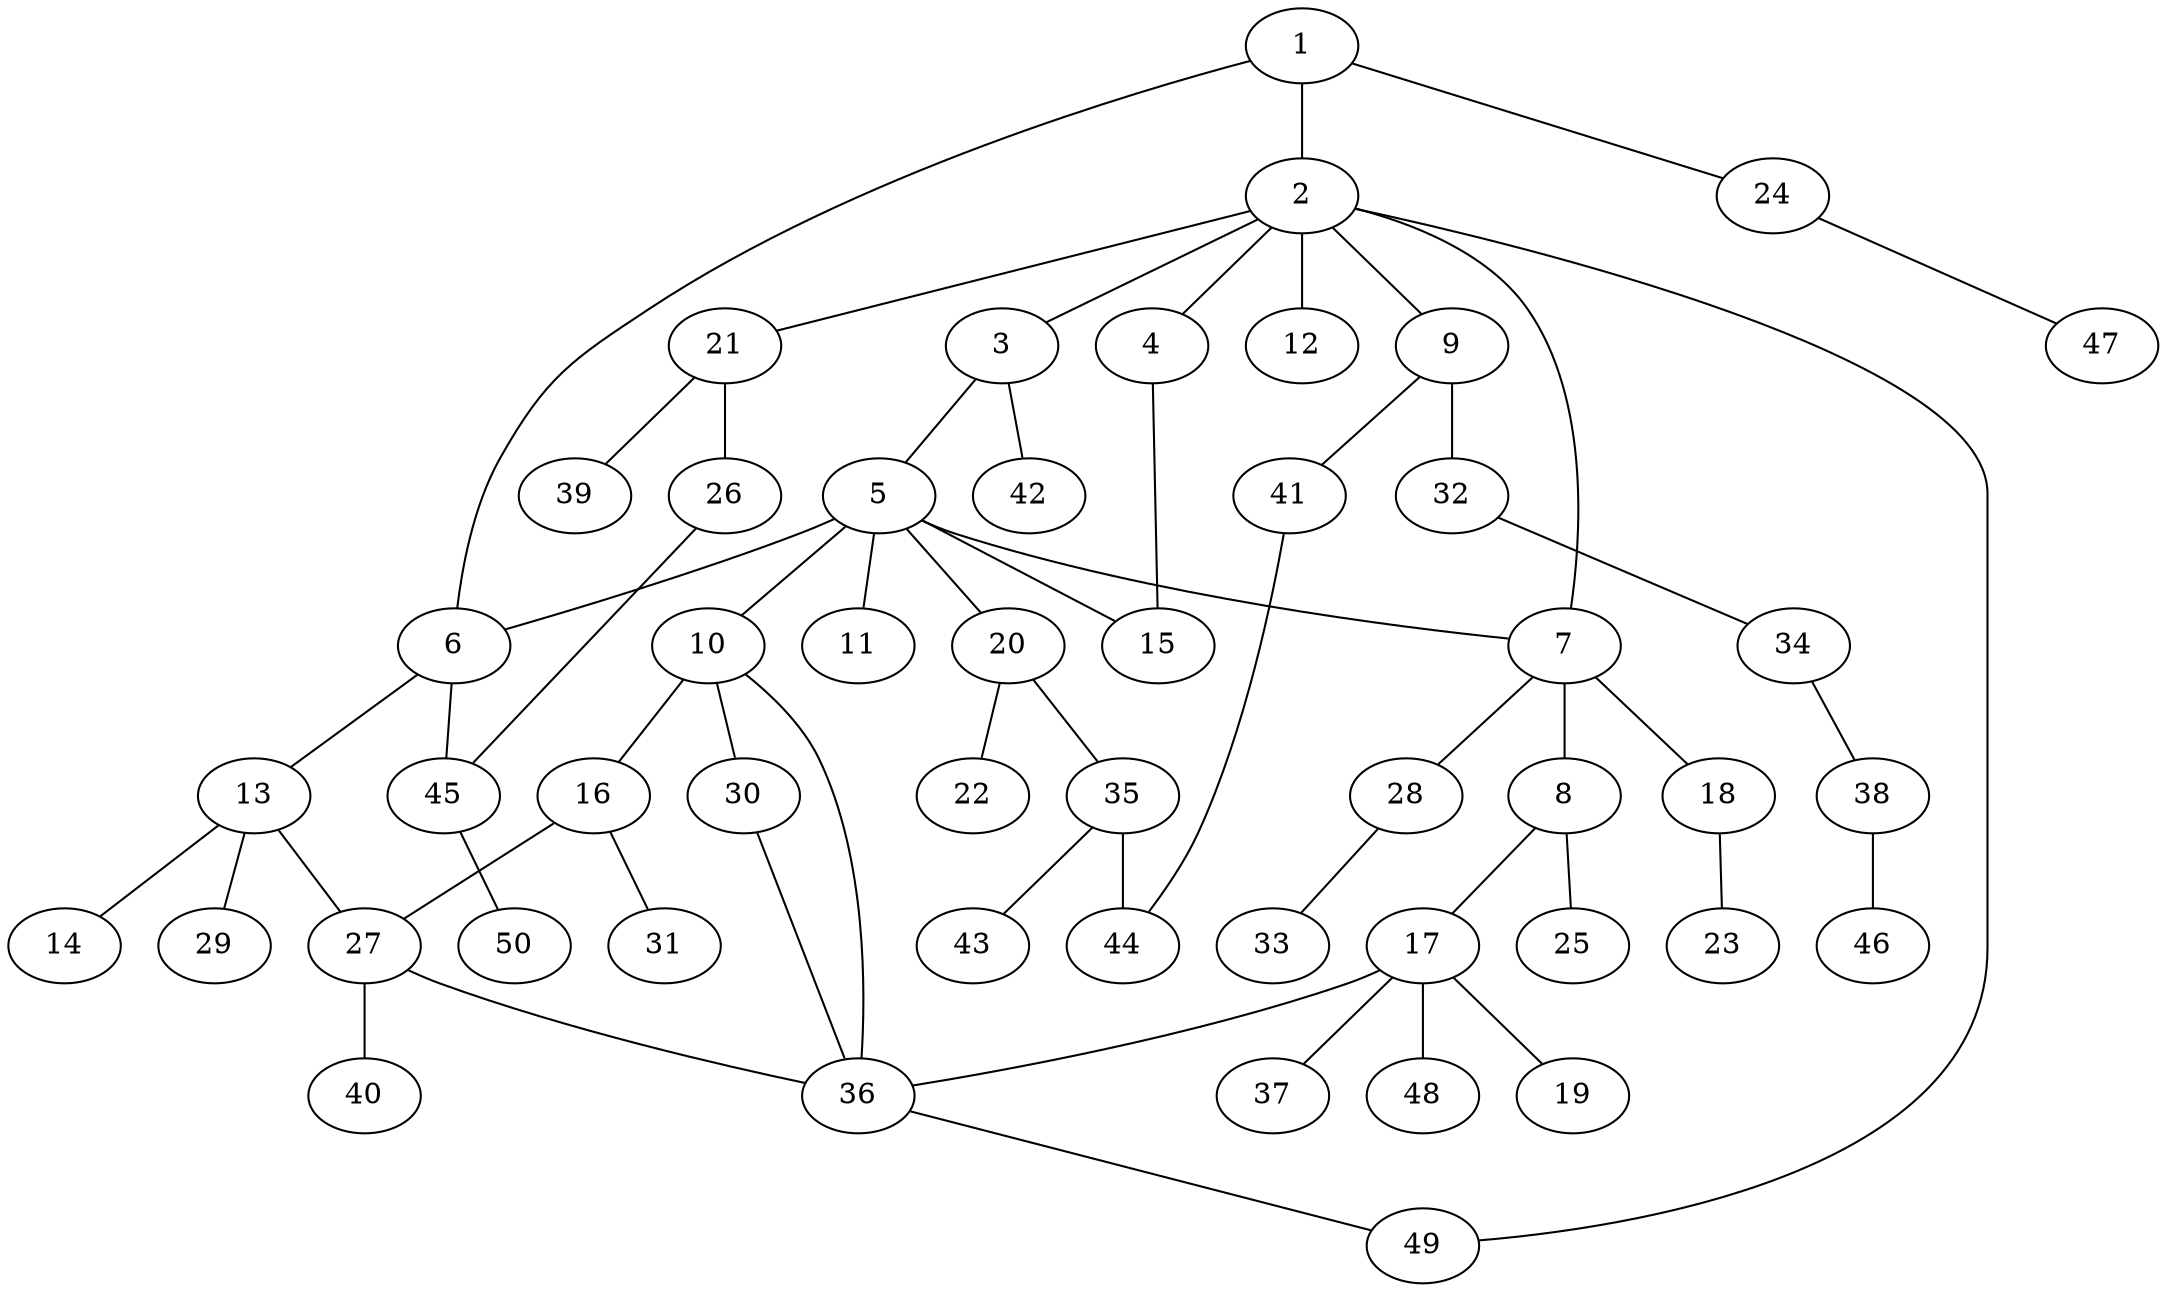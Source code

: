 graph graphname {1--2
1--6
1--24
2--3
2--4
2--7
2--9
2--12
2--21
2--49
3--5
3--42
4--15
5--6
5--7
5--10
5--11
5--15
5--20
6--13
6--45
7--8
7--18
7--28
8--17
8--25
9--32
9--41
10--16
10--30
10--36
13--14
13--27
13--29
16--27
16--31
17--19
17--36
17--37
17--48
18--23
20--22
20--35
21--26
21--39
24--47
26--45
27--36
27--40
28--33
30--36
32--34
34--38
35--43
35--44
36--49
38--46
41--44
45--50
}